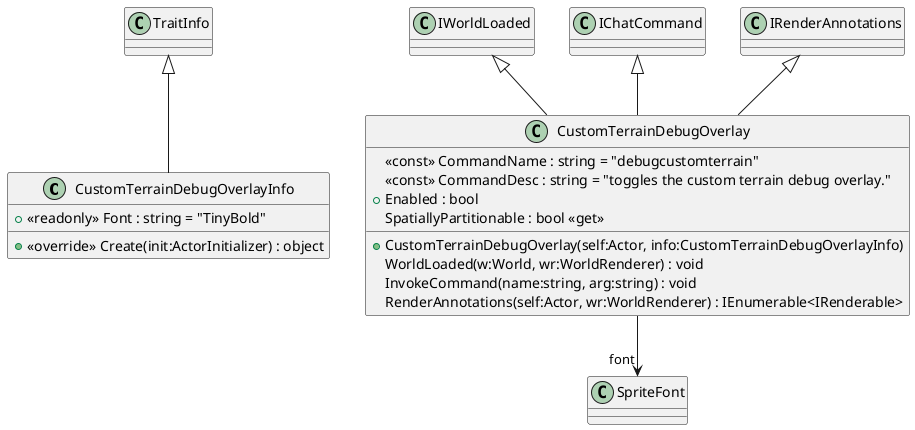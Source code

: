 @startuml
class CustomTerrainDebugOverlayInfo {
    + <<readonly>> Font : string = "TinyBold"
    + <<override>> Create(init:ActorInitializer) : object
}
class CustomTerrainDebugOverlay {
    <<const>> CommandName : string = "debugcustomterrain"
    <<const>> CommandDesc : string = "toggles the custom terrain debug overlay."
    + Enabled : bool
    + CustomTerrainDebugOverlay(self:Actor, info:CustomTerrainDebugOverlayInfo)
    WorldLoaded(w:World, wr:WorldRenderer) : void
    InvokeCommand(name:string, arg:string) : void
    RenderAnnotations(self:Actor, wr:WorldRenderer) : IEnumerable<IRenderable>
    SpatiallyPartitionable : bool <<get>>
}
TraitInfo <|-- CustomTerrainDebugOverlayInfo
IWorldLoaded <|-- CustomTerrainDebugOverlay
IChatCommand <|-- CustomTerrainDebugOverlay
IRenderAnnotations <|-- CustomTerrainDebugOverlay
CustomTerrainDebugOverlay --> "font" SpriteFont
@enduml
